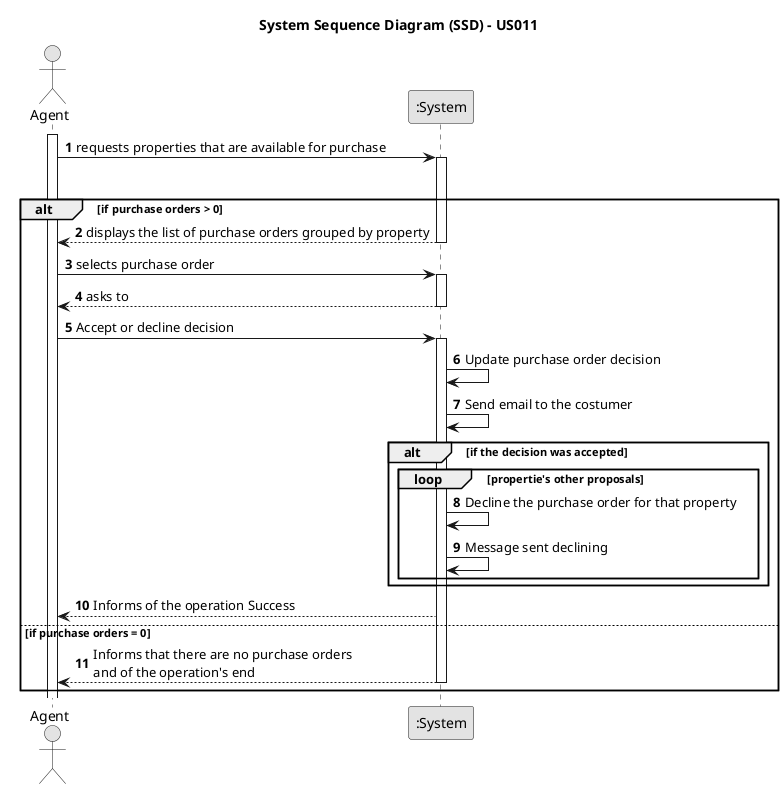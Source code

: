@startuml
skinparam monochrome true
skinparam packageStyle rectangle
skinparam shadowing false

title System Sequence Diagram (SSD) - US011

autonumber

actor "Agent" as Employee
participant ":System" as System

activate Employee

    Employee -> System : requests properties that are available for purchase

        activate System

            loop for all properties available for purchase

            alt if purchase orders > 0

                System --> Employee : displays the list of purchase orders grouped by property

        deactivate System


        deactivate System

             Employee -> System : selects purchase order

        activate System

             System --> Employee : asks to

             deactivate System


             Employee -> System : Accept or decline decision
        activate System

             System -> System : Update purchase order decision
             System -> System : Send email to the costumer

        alt if the decision was accepted

            loop propertie's other proposals

                System -> System : Decline the purchase order for that property

                System -> System : Message sent declining

            end

        end

            System --> Employee : Informs of the operation Success


                 else if purchase orders = 0


                    System --> Employee : Informs that there are no purchase orders\nand of the operation's end

        deactivate System
    end


@enduml